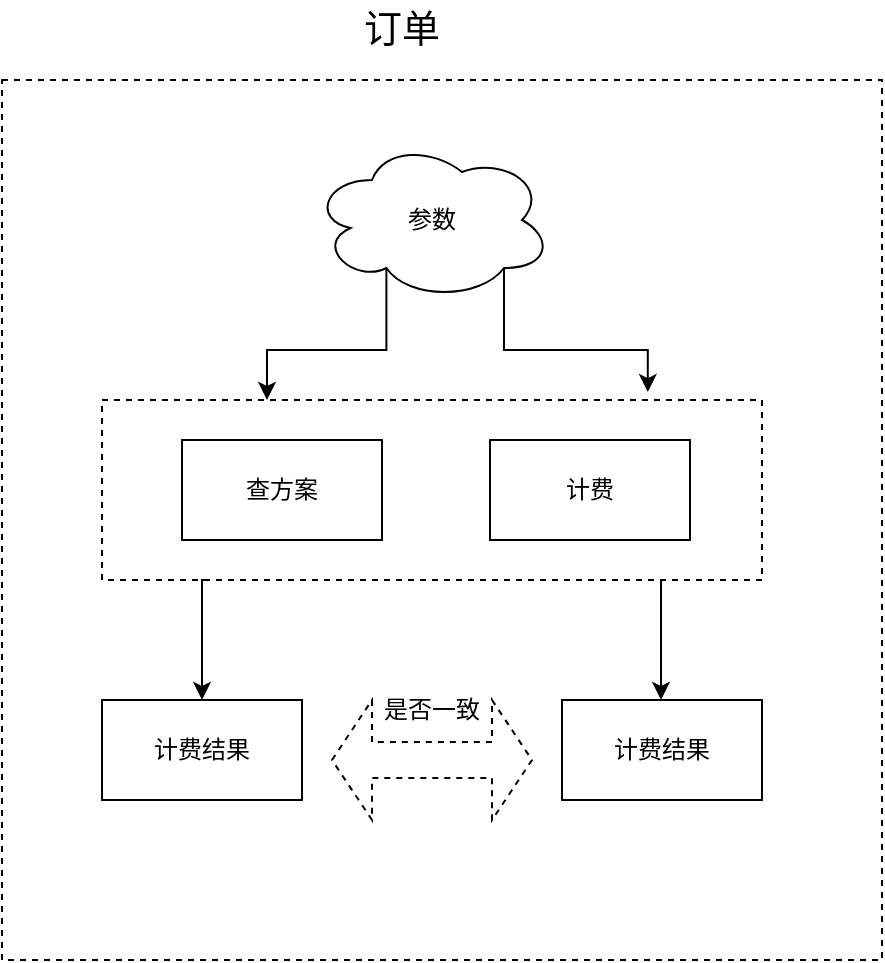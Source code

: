 <mxfile version="24.7.6">
  <diagram name="第 1 页" id="_o-NHqm5kNj5wMjtTiSq">
    <mxGraphModel dx="1306" dy="701" grid="1" gridSize="10" guides="1" tooltips="1" connect="1" arrows="1" fold="1" page="1" pageScale="1" pageWidth="827" pageHeight="1169" math="0" shadow="0">
      <root>
        <mxCell id="0" />
        <mxCell id="1" parent="0" />
        <mxCell id="jPnBOiImL2e6noczrev8-19" style="edgeStyle=orthogonalEdgeStyle;rounded=0;orthogonalLoop=1;jettySize=auto;html=1;entryX=0.5;entryY=0;entryDx=0;entryDy=0;" parent="1" target="jPnBOiImL2e6noczrev8-11" edge="1">
          <mxGeometry relative="1" as="geometry">
            <mxPoint x="170" y="300" as="sourcePoint" />
            <Array as="points">
              <mxPoint x="171" y="300" />
              <mxPoint x="170" y="300" />
            </Array>
          </mxGeometry>
        </mxCell>
        <mxCell id="jPnBOiImL2e6noczrev8-2" value="" style="rounded=0;whiteSpace=wrap;html=1;fillColor=none;dashed=1;" parent="1" vertex="1">
          <mxGeometry x="120" y="210" width="330" height="90" as="geometry" />
        </mxCell>
        <mxCell id="jPnBOiImL2e6noczrev8-1" value="查方案" style="rounded=0;whiteSpace=wrap;html=1;fillColor=none;" parent="1" vertex="1">
          <mxGeometry x="160" y="230" width="100" height="50" as="geometry" />
        </mxCell>
        <mxCell id="jPnBOiImL2e6noczrev8-3" value="计费" style="rounded=0;whiteSpace=wrap;html=1;fillColor=none;" parent="1" vertex="1">
          <mxGeometry x="314" y="230" width="100" height="50" as="geometry" />
        </mxCell>
        <mxCell id="jPnBOiImL2e6noczrev8-14" style="edgeStyle=orthogonalEdgeStyle;rounded=0;orthogonalLoop=1;jettySize=auto;html=1;exitX=0.31;exitY=0.8;exitDx=0;exitDy=0;exitPerimeter=0;entryX=0.25;entryY=0;entryDx=0;entryDy=0;" parent="1" source="jPnBOiImL2e6noczrev8-5" target="jPnBOiImL2e6noczrev8-2" edge="1">
          <mxGeometry relative="1" as="geometry" />
        </mxCell>
        <mxCell id="jPnBOiImL2e6noczrev8-5" value="参数" style="ellipse;shape=cloud;whiteSpace=wrap;html=1;" parent="1" vertex="1">
          <mxGeometry x="225" y="80" width="120" height="80" as="geometry" />
        </mxCell>
        <mxCell id="jPnBOiImL2e6noczrev8-11" value="计费结果" style="rounded=0;whiteSpace=wrap;html=1;fillColor=none;" parent="1" vertex="1">
          <mxGeometry x="120" y="360" width="100" height="50" as="geometry" />
        </mxCell>
        <mxCell id="jPnBOiImL2e6noczrev8-12" value="计费结果" style="rounded=0;whiteSpace=wrap;html=1;fillColor=none;" parent="1" vertex="1">
          <mxGeometry x="350" y="360" width="100" height="50" as="geometry" />
        </mxCell>
        <mxCell id="jPnBOiImL2e6noczrev8-17" style="edgeStyle=orthogonalEdgeStyle;rounded=0;orthogonalLoop=1;jettySize=auto;html=1;exitX=0.8;exitY=0.8;exitDx=0;exitDy=0;exitPerimeter=0;entryX=0.827;entryY=-0.044;entryDx=0;entryDy=0;entryPerimeter=0;" parent="1" source="jPnBOiImL2e6noczrev8-5" target="jPnBOiImL2e6noczrev8-2" edge="1">
          <mxGeometry relative="1" as="geometry" />
        </mxCell>
        <mxCell id="jPnBOiImL2e6noczrev8-20" style="edgeStyle=orthogonalEdgeStyle;rounded=0;orthogonalLoop=1;jettySize=auto;html=1;entryX=0.5;entryY=0;entryDx=0;entryDy=0;" parent="1" edge="1">
          <mxGeometry relative="1" as="geometry">
            <mxPoint x="399.5" y="300" as="sourcePoint" />
            <mxPoint x="399.5" y="360" as="targetPoint" />
            <Array as="points">
              <mxPoint x="400.5" y="300" />
              <mxPoint x="399.5" y="300" />
            </Array>
          </mxGeometry>
        </mxCell>
        <mxCell id="jPnBOiImL2e6noczrev8-21" value="" style="shape=doubleArrow;whiteSpace=wrap;html=1;dashed=1;" parent="1" vertex="1">
          <mxGeometry x="235" y="360" width="100" height="60" as="geometry" />
        </mxCell>
        <mxCell id="jPnBOiImL2e6noczrev8-25" value="是否一致" style="text;html=1;align=center;verticalAlign=middle;whiteSpace=wrap;rounded=0;" parent="1" vertex="1">
          <mxGeometry x="255" y="350" width="60" height="30" as="geometry" />
        </mxCell>
        <mxCell id="jPnBOiImL2e6noczrev8-26" value="" style="rounded=0;whiteSpace=wrap;html=1;fillColor=none;dashed=1;" parent="1" vertex="1">
          <mxGeometry x="70" y="50" width="440" height="440" as="geometry" />
        </mxCell>
        <mxCell id="jPnBOiImL2e6noczrev8-27" value="&lt;font style=&quot;font-size: 19px;&quot;&gt;订单&lt;/font&gt;" style="text;html=1;align=center;verticalAlign=middle;whiteSpace=wrap;rounded=0;" parent="1" vertex="1">
          <mxGeometry x="240" y="10" width="60" height="30" as="geometry" />
        </mxCell>
      </root>
    </mxGraphModel>
  </diagram>
</mxfile>
